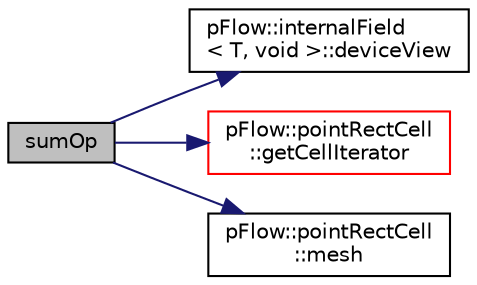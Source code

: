 digraph "sumOp"
{
 // LATEX_PDF_SIZE
  edge [fontname="Helvetica",fontsize="10",labelfontname="Helvetica",labelfontsize="10"];
  node [fontname="Helvetica",fontsize="10",shape=record];
  rankdir="LR";
  Node1 [label="sumOp",height=0.2,width=0.4,color="black", fillcolor="grey75", style="filled", fontcolor="black",tooltip=" "];
  Node1 -> Node2 [color="midnightblue",fontsize="10",style="solid",fontname="Helvetica"];
  Node2 [label="pFlow::internalField\l\< T, void \>::deviceView",height=0.2,width=0.4,color="black", fillcolor="white", style="filled",URL="$classpFlow_1_1internalField.html#a65a1eeccd800386379e7db5dd61ea9aa",tooltip=" "];
  Node1 -> Node3 [color="midnightblue",fontsize="10",style="solid",fontname="Helvetica"];
  Node3 [label="pFlow::pointRectCell\l::getCellIterator",height=0.2,width=0.4,color="red", fillcolor="white", style="filled",URL="$classpFlow_1_1pointRectCell.html#a639ca8a7754aa6a5ede02cb5346b8fa3",tooltip=" "];
  Node1 -> Node5 [color="midnightblue",fontsize="10",style="solid",fontname="Helvetica"];
  Node5 [label="pFlow::pointRectCell\l::mesh",height=0.2,width=0.4,color="black", fillcolor="white", style="filled",URL="$classpFlow_1_1pointRectCell.html#ae933fe4b7def5b25687754b17467b22d",tooltip=" "];
}
